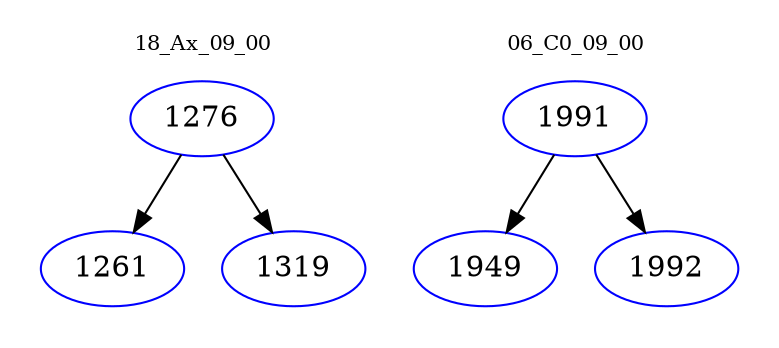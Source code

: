 digraph{
subgraph cluster_0 {
color = white
label = "18_Ax_09_00";
fontsize=10;
T0_1276 [label="1276", color="blue"]
T0_1276 -> T0_1261 [color="black"]
T0_1261 [label="1261", color="blue"]
T0_1276 -> T0_1319 [color="black"]
T0_1319 [label="1319", color="blue"]
}
subgraph cluster_1 {
color = white
label = "06_C0_09_00";
fontsize=10;
T1_1991 [label="1991", color="blue"]
T1_1991 -> T1_1949 [color="black"]
T1_1949 [label="1949", color="blue"]
T1_1991 -> T1_1992 [color="black"]
T1_1992 [label="1992", color="blue"]
}
}
